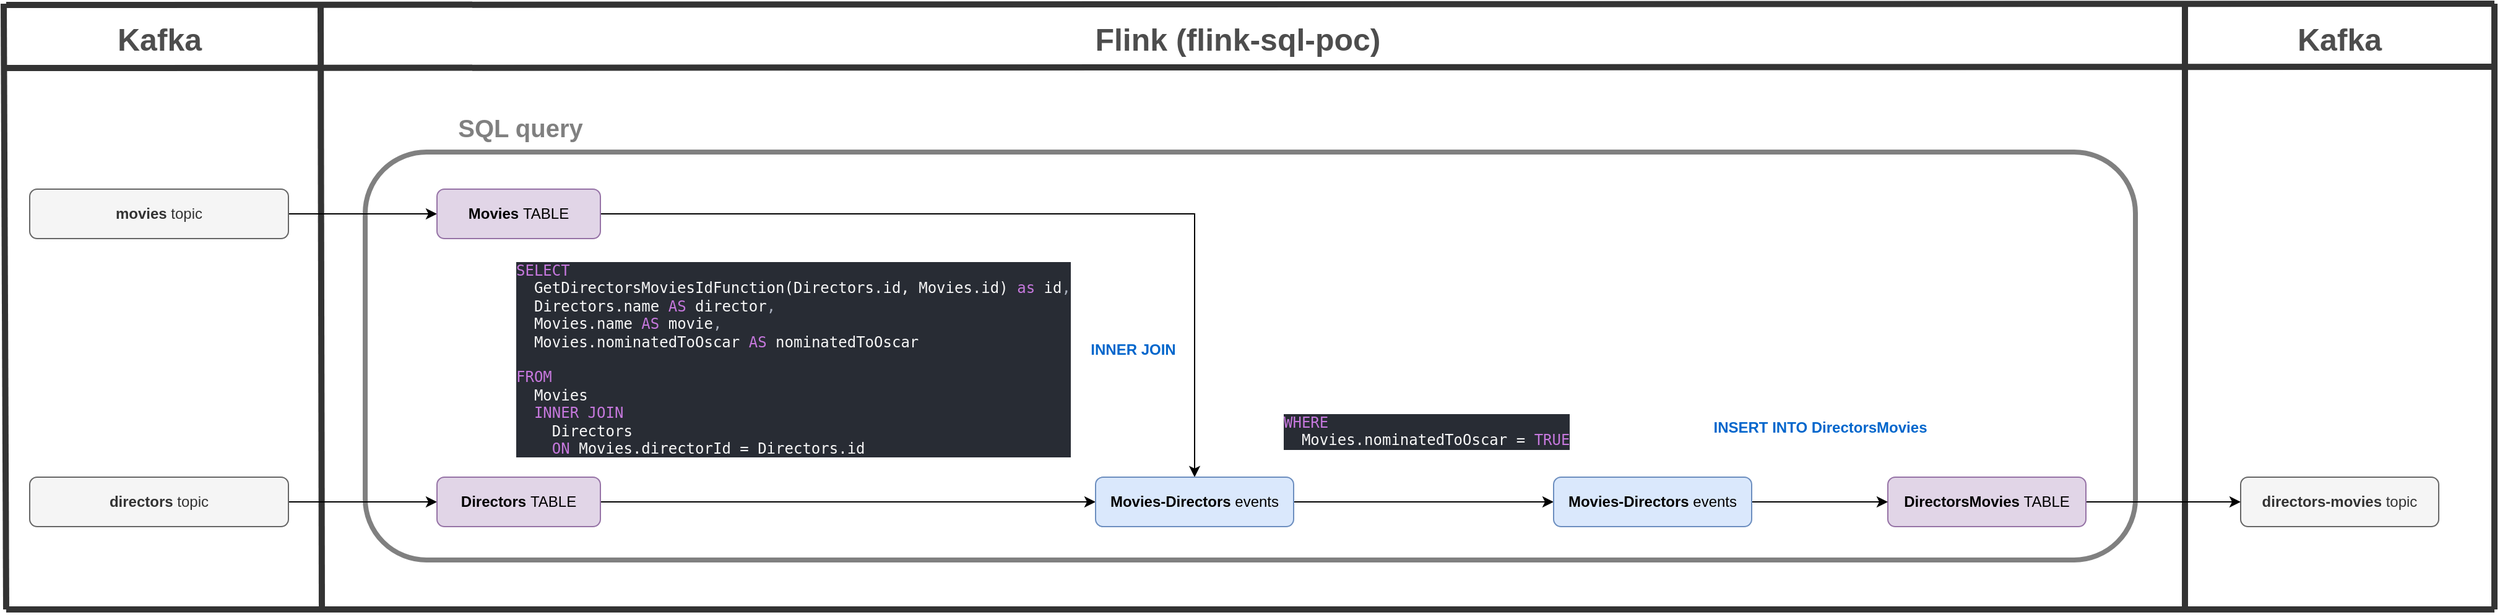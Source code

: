 <mxfile version="13.7.3" type="device"><diagram id="C5RBs43oDa-KdzZeNtuy" name="Pipeline"><mxGraphModel dx="3224" dy="-316" grid="1" gridSize="10" guides="1" tooltips="1" connect="1" arrows="1" fold="1" page="1" pageScale="1" pageWidth="1169" pageHeight="827" math="0" shadow="0"><root><mxCell id="WIyWlLk6GJQsqaUBKTNV-0"/><mxCell id="HEEBJRXpY1lsvnxbGwne-2" value="Containers" style="locked=1;" parent="WIyWlLk6GJQsqaUBKTNV-0"/><mxCell id="CIGO6EbEvhXqDWCGZeH1-2" value="" style="rounded=1;whiteSpace=wrap;html=1;strokeWidth=4;fillColor=none;gradientColor=#ea6b66;strokeColor=#808080;" parent="HEEBJRXpY1lsvnxbGwne-2" vertex="1"><mxGeometry x="-2020" y="1240" width="1430" height="330" as="geometry"/></mxCell><mxCell id="zvMf5KsTasM9xIIjP-OR-82" value="&lt;font size=&quot;1&quot; color=&quot;#808080&quot;&gt;&lt;b style=&quot;font-size: 20px&quot;&gt;SQL query&lt;/b&gt;&lt;/font&gt;" style="text;html=1;align=center;verticalAlign=middle;resizable=0;points=[];autosize=1;fontColor=#67AB9F;" parent="HEEBJRXpY1lsvnxbGwne-2" vertex="1"><mxGeometry x="-1955" y="1210" width="120" height="20" as="geometry"/></mxCell><mxCell id="WIyWlLk6GJQsqaUBKTNV-1" value="Elements" style="" parent="WIyWlLk6GJQsqaUBKTNV-0"/><mxCell id="FS3kZpcgQvDE9FxPyFdx-5" value="&lt;font style=&quot;font-size: 25px&quot; color=&quot;#4d4d4d&quot;&gt;&lt;b&gt;Kafka&lt;/b&gt;&lt;/font&gt;" style="text;html=1;strokeColor=none;fillColor=none;align=center;verticalAlign=middle;whiteSpace=wrap;rounded=0;" parent="WIyWlLk6GJQsqaUBKTNV-1" vertex="1"><mxGeometry x="-2231.5" y="1133" width="90" height="30" as="geometry"/></mxCell><mxCell id="FS3kZpcgQvDE9FxPyFdx-6" value="" style="endArrow=none;html=1;strokeColor=#333333;strokeWidth=5;" parent="WIyWlLk6GJQsqaUBKTNV-1" edge="1"><mxGeometry width="50" height="50" relative="1" as="geometry"><mxPoint x="-2055" y="1610" as="sourcePoint"/><mxPoint x="-2056" y="1120" as="targetPoint"/></mxGeometry></mxCell><mxCell id="FS3kZpcgQvDE9FxPyFdx-14" value="&lt;font style=&quot;font-size: 25px&quot; color=&quot;#4d4d4d&quot;&gt;&lt;b&gt;Flink (flink-sql-poc)&lt;/b&gt;&lt;/font&gt;" style="text;html=1;strokeColor=none;fillColor=none;align=center;verticalAlign=middle;whiteSpace=wrap;rounded=0;" parent="WIyWlLk6GJQsqaUBKTNV-1" vertex="1"><mxGeometry x="-1470" y="1133" width="310" height="30" as="geometry"/></mxCell><mxCell id="FS3kZpcgQvDE9FxPyFdx-31" value="" style="endArrow=none;html=1;strokeColor=#333333;strokeWidth=5;" parent="WIyWlLk6GJQsqaUBKTNV-1" edge="1"><mxGeometry width="50" height="50" relative="1" as="geometry"><mxPoint x="-300" y="1610" as="sourcePoint"/><mxPoint x="-2310" y="1610" as="targetPoint"/></mxGeometry></mxCell><mxCell id="FS3kZpcgQvDE9FxPyFdx-47" value="" style="endArrow=none;html=1;strokeColor=#333333;strokeWidth=5;" parent="WIyWlLk6GJQsqaUBKTNV-1" edge="1"><mxGeometry width="50" height="50" relative="1" as="geometry"><mxPoint x="-300" y="1171" as="sourcePoint"/><mxPoint x="-2310" y="1172" as="targetPoint"/></mxGeometry></mxCell><mxCell id="FS3kZpcgQvDE9FxPyFdx-74" value="" style="endArrow=none;html=1;strokeColor=#333333;strokeWidth=5;" parent="WIyWlLk6GJQsqaUBKTNV-1" edge="1"><mxGeometry width="50" height="50" relative="1" as="geometry"><mxPoint x="-550" y="1610" as="sourcePoint"/><mxPoint x="-550" y="1120" as="targetPoint"/></mxGeometry></mxCell><mxCell id="FS3kZpcgQvDE9FxPyFdx-76" value="&lt;font style=&quot;font-size: 25px&quot; color=&quot;#4d4d4d&quot;&gt;&lt;b&gt;Kafka&lt;/b&gt;&lt;/font&gt;" style="text;html=1;strokeColor=none;fillColor=none;align=center;verticalAlign=middle;whiteSpace=wrap;rounded=0;" parent="WIyWlLk6GJQsqaUBKTNV-1" vertex="1"><mxGeometry x="-470" y="1133" width="90" height="30" as="geometry"/></mxCell><mxCell id="FS3kZpcgQvDE9FxPyFdx-183" style="edgeStyle=orthogonalEdgeStyle;rounded=0;orthogonalLoop=1;jettySize=auto;html=1;strokeColor=#999900;strokeWidth=2;fontColor=#7EA6E0;" parent="WIyWlLk6GJQsqaUBKTNV-1" edge="1"><mxGeometry relative="1" as="geometry"><mxPoint x="1860" y="665" as="targetPoint"/></mxGeometry></mxCell><mxCell id="4BjZGjYV2sPgzzbMwREf-1" value="&lt;b&gt;directors-movies&lt;/b&gt; topic" style="rounded=1;whiteSpace=wrap;html=1;fontSize=12;glass=0;strokeWidth=1;shadow=0;fillColor=#f5f5f5;strokeColor=#666666;fontColor=#333333;" parent="WIyWlLk6GJQsqaUBKTNV-1" vertex="1"><mxGeometry x="-505.0" y="1503" width="160" height="40" as="geometry"/></mxCell><mxCell id="L7sSPaYo3hdYOVI0dTP_-10" value="" style="endArrow=none;html=1;strokeColor=#333333;strokeWidth=5;" parent="WIyWlLk6GJQsqaUBKTNV-1" edge="1"><mxGeometry width="50" height="50" relative="1" as="geometry"><mxPoint x="-300" y="1610" as="sourcePoint"/><mxPoint x="-300" y="1120" as="targetPoint"/></mxGeometry></mxCell><mxCell id="CIGO6EbEvhXqDWCGZeH1-11" style="edgeStyle=orthogonalEdgeStyle;rounded=0;orthogonalLoop=1;jettySize=auto;html=1;" parent="WIyWlLk6GJQsqaUBKTNV-1" source="zvMf5KsTasM9xIIjP-OR-30" target="CIGO6EbEvhXqDWCGZeH1-7" edge="1"><mxGeometry relative="1" as="geometry"/></mxCell><mxCell id="zvMf5KsTasM9xIIjP-OR-30" value="&lt;b&gt;movies&lt;/b&gt; topic" style="rounded=1;whiteSpace=wrap;html=1;fontSize=12;glass=0;strokeWidth=1;shadow=0;fillColor=#f5f5f5;strokeColor=#666666;fontColor=#333333;" parent="WIyWlLk6GJQsqaUBKTNV-1" vertex="1"><mxGeometry x="-2291" y="1270" width="209" height="40" as="geometry"/></mxCell><mxCell id="idSqlmiIr20PIThQYS2G-151" value="" style="endArrow=none;html=1;strokeColor=#333333;strokeWidth=5;" parent="WIyWlLk6GJQsqaUBKTNV-1" edge="1"><mxGeometry width="50" height="50" relative="1" as="geometry"><mxPoint x="-2310" y="1610" as="sourcePoint"/><mxPoint x="-2312" y="1120" as="targetPoint"/></mxGeometry></mxCell><mxCell id="idSqlmiIr20PIThQYS2G-153" value="" style="endArrow=none;html=1;strokeColor=#333333;strokeWidth=5;" parent="WIyWlLk6GJQsqaUBKTNV-1" edge="1"><mxGeometry width="50" height="50" relative="1" as="geometry"><mxPoint x="-300" y="1120" as="sourcePoint"/><mxPoint x="-2310" y="1121" as="targetPoint"/></mxGeometry></mxCell><mxCell id="CIGO6EbEvhXqDWCGZeH1-6" style="edgeStyle=orthogonalEdgeStyle;rounded=0;orthogonalLoop=1;jettySize=auto;html=1;" parent="WIyWlLk6GJQsqaUBKTNV-1" source="CIGO6EbEvhXqDWCGZeH1-0" target="CIGO6EbEvhXqDWCGZeH1-5" edge="1"><mxGeometry relative="1" as="geometry"/></mxCell><mxCell id="CIGO6EbEvhXqDWCGZeH1-0" value="&lt;b&gt;directors &lt;/b&gt;topic" style="rounded=1;whiteSpace=wrap;html=1;fontSize=12;glass=0;strokeWidth=1;shadow=0;fillColor=#f5f5f5;strokeColor=#666666;fontColor=#333333;" parent="WIyWlLk6GJQsqaUBKTNV-1" vertex="1"><mxGeometry x="-2291" y="1503" width="209" height="40" as="geometry"/></mxCell><mxCell id="CIGO6EbEvhXqDWCGZeH1-19" style="edgeStyle=orthogonalEdgeStyle;rounded=0;orthogonalLoop=1;jettySize=auto;html=1;" parent="WIyWlLk6GJQsqaUBKTNV-1" source="CIGO6EbEvhXqDWCGZeH1-5" target="CIGO6EbEvhXqDWCGZeH1-15" edge="1"><mxGeometry relative="1" as="geometry"/></mxCell><mxCell id="CIGO6EbEvhXqDWCGZeH1-5" value="&lt;b&gt;Directors&lt;/b&gt;&amp;nbsp;TABLE" style="rounded=1;whiteSpace=wrap;html=1;fontSize=12;glass=0;strokeWidth=1;shadow=0;fillColor=#e1d5e7;strokeColor=#9673a6;" parent="WIyWlLk6GJQsqaUBKTNV-1" vertex="1"><mxGeometry x="-1962" y="1503" width="132" height="40" as="geometry"/></mxCell><mxCell id="CIGO6EbEvhXqDWCGZeH1-20" style="edgeStyle=orthogonalEdgeStyle;rounded=0;orthogonalLoop=1;jettySize=auto;html=1;" parent="WIyWlLk6GJQsqaUBKTNV-1" source="CIGO6EbEvhXqDWCGZeH1-7" target="CIGO6EbEvhXqDWCGZeH1-15" edge="1"><mxGeometry relative="1" as="geometry"/></mxCell><mxCell id="CIGO6EbEvhXqDWCGZeH1-7" value="&lt;b&gt;Movies&lt;/b&gt;&amp;nbsp;TABLE" style="rounded=1;whiteSpace=wrap;html=1;fontSize=12;glass=0;strokeWidth=1;shadow=0;fillColor=#e1d5e7;strokeColor=#9673a6;" parent="WIyWlLk6GJQsqaUBKTNV-1" vertex="1"><mxGeometry x="-1962" y="1270" width="132" height="40" as="geometry"/></mxCell><mxCell id="Lu5xBEmQFKpgU_3hdmoU-16" value="" style="edgeStyle=orthogonalEdgeStyle;rounded=0;orthogonalLoop=1;jettySize=auto;html=1;" edge="1" parent="WIyWlLk6GJQsqaUBKTNV-1" source="CIGO6EbEvhXqDWCGZeH1-15" target="Lu5xBEmQFKpgU_3hdmoU-15"><mxGeometry relative="1" as="geometry"/></mxCell><mxCell id="CIGO6EbEvhXqDWCGZeH1-15" value="&lt;b&gt;Movies-Directors&lt;/b&gt; events" style="rounded=1;whiteSpace=wrap;html=1;fontSize=12;glass=0;strokeWidth=1;shadow=0;fillColor=#dae8fc;strokeColor=#6c8ebf;" parent="WIyWlLk6GJQsqaUBKTNV-1" vertex="1"><mxGeometry x="-1430" y="1503" width="160" height="40" as="geometry"/></mxCell><mxCell id="CIGO6EbEvhXqDWCGZeH1-29" style="edgeStyle=orthogonalEdgeStyle;rounded=0;orthogonalLoop=1;jettySize=auto;html=1;" parent="WIyWlLk6GJQsqaUBKTNV-1" source="CIGO6EbEvhXqDWCGZeH1-23" edge="1"><mxGeometry relative="1" as="geometry"><mxPoint x="-1144" y="-462" as="targetPoint"/></mxGeometry></mxCell><mxCell id="CIGO6EbEvhXqDWCGZeH1-36" value="&lt;b&gt;&lt;font color=&quot;#0066cc&quot;&gt;INNER JOIN&lt;/font&gt;&lt;/b&gt;" style="text;html=1;align=center;verticalAlign=middle;resizable=0;points=[];autosize=1;" parent="WIyWlLk6GJQsqaUBKTNV-1" vertex="1"><mxGeometry x="-1440" y="1390" width="80" height="20" as="geometry"/></mxCell><mxCell id="Lu5xBEmQFKpgU_3hdmoU-0" value="&lt;pre style=&quot;background-color: rgb(40 , 44 , 52) ; font-family: &amp;#34;jetbrains mono&amp;#34; , monospace&quot;&gt;&lt;span style=&quot;color: rgb(198 , 120 , 221)&quot;&gt;SELECT&lt;br&gt;&lt;/span&gt;&lt;span style=&quot;color: rgb(115 , 123 , 136)&quot;&gt;  &lt;/span&gt;&lt;font color=&quot;#f7f7f7&quot;&gt;GetDirectorsMoviesIdFunction(Directors.id, Movies.id)&lt;/font&gt;&lt;font color=&quot;#abb2bf&quot;&gt; &lt;/font&gt;&lt;span style=&quot;color: rgb(198 , 120 , 221)&quot;&gt;as &lt;/span&gt;&lt;font color=&quot;#f7f7f7&quot;&gt;id&lt;/font&gt;&lt;font color=&quot;#abb2bf&quot;&gt;,&lt;/font&gt;&lt;span style=&quot;color: rgb(115 , 123 , 136)&quot;&gt;&lt;br&gt;&lt;/span&gt;&lt;span style=&quot;color: rgb(115 , 123 , 136)&quot;&gt;  &lt;/span&gt;&lt;font color=&quot;#f7f7f7&quot;&gt;Directors.name&lt;/font&gt;&lt;font color=&quot;#abb2bf&quot;&gt; &lt;/font&gt;&lt;span style=&quot;color: rgb(198 , 120 , 221)&quot;&gt;AS &lt;/span&gt;&lt;font color=&quot;#f7f7f7&quot;&gt;director&lt;/font&gt;&lt;span style=&quot;color: rgb(171 , 178 , 191)&quot;&gt;,&lt;br&gt;  &lt;/span&gt;&lt;font color=&quot;#f7f7f7&quot;&gt;Movies.name&lt;/font&gt;&lt;font color=&quot;#abb2bf&quot;&gt; &lt;/font&gt;&lt;span style=&quot;color: rgb(198 , 120 , 221)&quot;&gt;AS &lt;/span&gt;&lt;font color=&quot;#f7f7f7&quot;&gt;movie&lt;/font&gt;&lt;span style=&quot;color: rgb(171 , 178 , 191)&quot;&gt;,&lt;br&gt;  &lt;/span&gt;&lt;font color=&quot;#f7f7f7&quot;&gt;Movies.nominatedToOscar&lt;/font&gt;&lt;font color=&quot;#abb2bf&quot;&gt; &lt;/font&gt;&lt;span style=&quot;color: rgb(198 , 120 , 221)&quot;&gt;AS &lt;/span&gt;&lt;font color=&quot;#f7f7f7&quot;&gt;nominatedToOscar&lt;/font&gt;&lt;span style=&quot;color: rgb(255 , 140 , 0)&quot;&gt;&lt;br&gt;&lt;/span&gt;&lt;font color=&quot;#abb2bf&quot;&gt;&lt;br&gt;&lt;/font&gt;&lt;span style=&quot;color: rgb(198 , 120 , 221)&quot;&gt;FROM&lt;br&gt;&lt;/span&gt;&lt;span style=&quot;color: rgb(198 , 120 , 221)&quot;&gt;  &lt;/span&gt;&lt;font color=&quot;#f7f7f7&quot;&gt;Movies&lt;/font&gt;&lt;font color=&quot;#abb2bf&quot;&gt;&lt;br&gt;  &lt;/font&gt;&lt;span style=&quot;color: rgb(198 , 120 , 221)&quot;&gt;INNER JOIN&lt;br&gt;&lt;/span&gt;&lt;span style=&quot;color: rgb(198 , 120 , 221)&quot;&gt;    &lt;/span&gt;&lt;font color=&quot;#f7f7f7&quot;&gt;Directors&lt;/font&gt;&lt;font color=&quot;#abb2bf&quot;&gt;&lt;br&gt;    &lt;/font&gt;&lt;span style=&quot;color: rgb(198 , 120 , 221)&quot;&gt;ON &lt;/span&gt;&lt;font color=&quot;#f7f7f7&quot;&gt;Movies.directorId = Directors.id&lt;/font&gt;&lt;font color=&quot;#abb2bf&quot;&gt;&lt;br&gt;&lt;/font&gt;&lt;/pre&gt;" style="text;whiteSpace=wrap;html=1;" vertex="1" parent="WIyWlLk6GJQsqaUBKTNV-1"><mxGeometry x="-1900" y="1310" width="460" height="210" as="geometry"/></mxCell><mxCell id="Lu5xBEmQFKpgU_3hdmoU-1" value="&lt;pre style=&quot;background-color: rgb(40 , 44 , 52) ; font-family: &amp;#34;jetbrains mono&amp;#34; , monospace&quot;&gt;&lt;span style=&quot;color: rgb(198 , 120 , 221)&quot;&gt;WHERE&lt;br&gt;&lt;/span&gt;&lt;span style=&quot;color: rgb(198 , 120 , 221)&quot;&gt;  &lt;/span&gt;&lt;font color=&quot;#f7f7f7&quot;&gt;Movies.nominatedToOscar =&lt;/font&gt;&lt;span style=&quot;color: rgb(171 , 178 , 191)&quot;&gt; &lt;span style=&quot;color: #c678dd&quot;&gt;TRUE&lt;/span&gt;&lt;/span&gt;&lt;/pre&gt;" style="text;whiteSpace=wrap;html=1;" vertex="1" parent="WIyWlLk6GJQsqaUBKTNV-1"><mxGeometry x="-1280" y="1433" width="240" height="60" as="geometry"/></mxCell><mxCell id="Lu5xBEmQFKpgU_3hdmoU-8" style="edgeStyle=orthogonalEdgeStyle;rounded=0;orthogonalLoop=1;jettySize=auto;html=1;" edge="1" parent="WIyWlLk6GJQsqaUBKTNV-1" source="Lu5xBEmQFKpgU_3hdmoU-5" target="4BjZGjYV2sPgzzbMwREf-1"><mxGeometry relative="1" as="geometry"/></mxCell><mxCell id="Lu5xBEmQFKpgU_3hdmoU-5" value="&lt;b&gt;DirectorsMovies &lt;/b&gt;TABLE" style="rounded=1;whiteSpace=wrap;html=1;fontSize=12;glass=0;strokeWidth=1;shadow=0;fillColor=#e1d5e7;strokeColor=#9673a6;" vertex="1" parent="WIyWlLk6GJQsqaUBKTNV-1"><mxGeometry x="-790" y="1503" width="160" height="40" as="geometry"/></mxCell><mxCell id="Lu5xBEmQFKpgU_3hdmoU-7" value="&lt;b&gt;&lt;font color=&quot;#0066cc&quot;&gt;INSERT INTO DirectorsMovies&lt;/font&gt;&lt;/b&gt;" style="text;html=1;align=center;verticalAlign=middle;resizable=0;points=[];autosize=1;" vertex="1" parent="WIyWlLk6GJQsqaUBKTNV-1"><mxGeometry x="-940" y="1453" width="190" height="20" as="geometry"/></mxCell><mxCell id="Lu5xBEmQFKpgU_3hdmoU-14" style="edgeStyle=orthogonalEdgeStyle;rounded=0;orthogonalLoop=1;jettySize=auto;html=1;" edge="1" parent="WIyWlLk6GJQsqaUBKTNV-1" source="Lu5xBEmQFKpgU_3hdmoU-15" target="Lu5xBEmQFKpgU_3hdmoU-5"><mxGeometry relative="1" as="geometry"><mxPoint x="-920" y="1523" as="sourcePoint"/></mxGeometry></mxCell><mxCell id="Lu5xBEmQFKpgU_3hdmoU-15" value="&lt;b&gt;Movies-Directors&lt;/b&gt; events" style="rounded=1;whiteSpace=wrap;html=1;fontSize=12;glass=0;strokeWidth=1;shadow=0;fillColor=#dae8fc;strokeColor=#6c8ebf;" vertex="1" parent="WIyWlLk6GJQsqaUBKTNV-1"><mxGeometry x="-1060" y="1503" width="160" height="40" as="geometry"/></mxCell></root></mxGraphModel></diagram></mxfile>